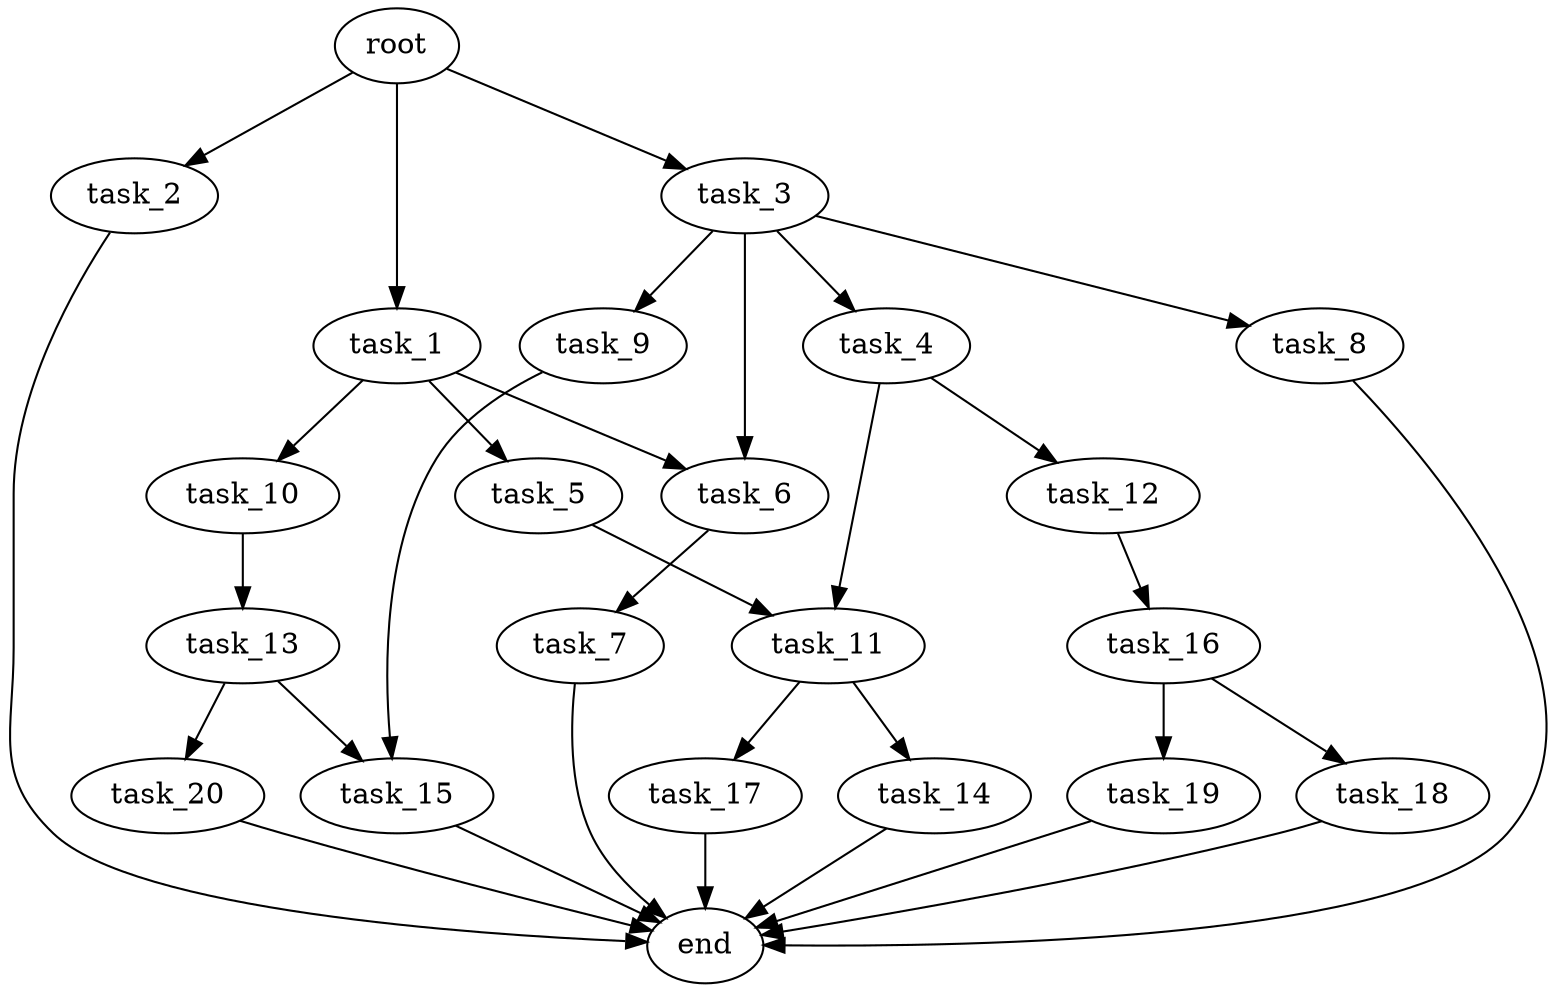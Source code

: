 digraph G {
  root [size="0.000000e+00"];
  task_1 [size="9.097099e+09"];
  task_2 [size="7.358337e+08"];
  task_3 [size="8.088240e+08"];
  task_4 [size="6.083366e+09"];
  task_5 [size="6.577567e+08"];
  task_6 [size="2.750885e+09"];
  task_7 [size="6.331134e+09"];
  task_8 [size="5.484016e+09"];
  task_9 [size="3.252529e+09"];
  task_10 [size="9.946283e+09"];
  task_11 [size="5.306038e+09"];
  task_12 [size="4.537700e+09"];
  task_13 [size="6.054662e+09"];
  task_14 [size="9.926854e+08"];
  task_15 [size="7.018092e+09"];
  task_16 [size="8.528075e+09"];
  task_17 [size="6.509516e+09"];
  task_18 [size="7.689858e+09"];
  task_19 [size="7.208678e+09"];
  task_20 [size="2.151016e+09"];
  end [size="0.000000e+00"];

  root -> task_1 [size="1.000000e-12"];
  root -> task_2 [size="1.000000e-12"];
  root -> task_3 [size="1.000000e-12"];
  task_1 -> task_5 [size="6.577567e+07"];
  task_1 -> task_6 [size="1.375442e+08"];
  task_1 -> task_10 [size="9.946283e+08"];
  task_2 -> end [size="1.000000e-12"];
  task_3 -> task_4 [size="6.083366e+08"];
  task_3 -> task_6 [size="1.375442e+08"];
  task_3 -> task_8 [size="5.484016e+08"];
  task_3 -> task_9 [size="3.252529e+08"];
  task_4 -> task_11 [size="2.653019e+08"];
  task_4 -> task_12 [size="4.537700e+08"];
  task_5 -> task_11 [size="2.653019e+08"];
  task_6 -> task_7 [size="6.331134e+08"];
  task_7 -> end [size="1.000000e-12"];
  task_8 -> end [size="1.000000e-12"];
  task_9 -> task_15 [size="3.509046e+08"];
  task_10 -> task_13 [size="6.054662e+08"];
  task_11 -> task_14 [size="9.926854e+07"];
  task_11 -> task_17 [size="6.509516e+08"];
  task_12 -> task_16 [size="8.528075e+08"];
  task_13 -> task_15 [size="3.509046e+08"];
  task_13 -> task_20 [size="2.151016e+08"];
  task_14 -> end [size="1.000000e-12"];
  task_15 -> end [size="1.000000e-12"];
  task_16 -> task_18 [size="7.689858e+08"];
  task_16 -> task_19 [size="7.208678e+08"];
  task_17 -> end [size="1.000000e-12"];
  task_18 -> end [size="1.000000e-12"];
  task_19 -> end [size="1.000000e-12"];
  task_20 -> end [size="1.000000e-12"];
}
